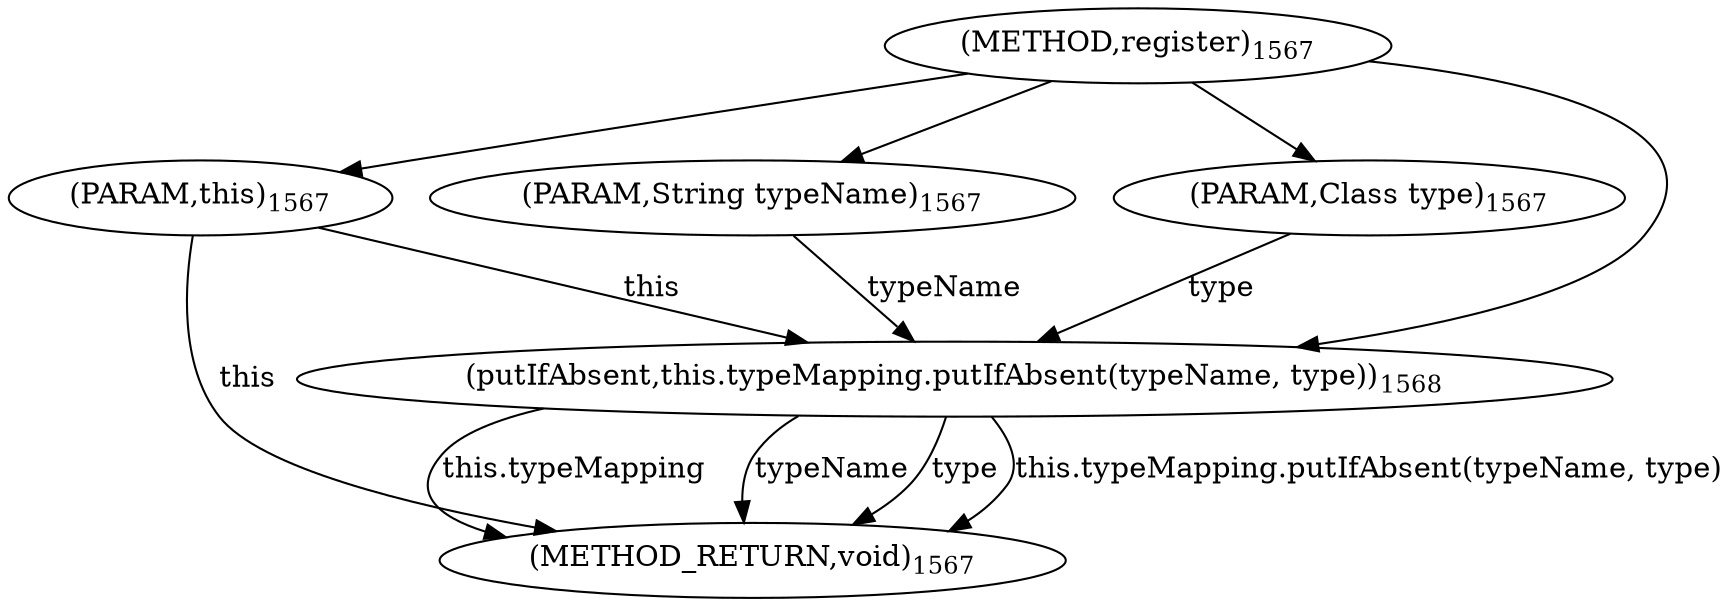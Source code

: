 digraph "register" {  
"4883" [label = <(METHOD,register)<SUB>1567</SUB>> ]
"4896" [label = <(METHOD_RETURN,void)<SUB>1567</SUB>> ]
"4884" [label = <(PARAM,this)<SUB>1567</SUB>> ]
"4885" [label = <(PARAM,String typeName)<SUB>1567</SUB>> ]
"4886" [label = <(PARAM,Class type)<SUB>1567</SUB>> ]
"4888" [label = <(putIfAbsent,this.typeMapping.putIfAbsent(typeName, type))<SUB>1568</SUB>> ]
"4888" [label = <(putIfAbsent,this.typeMapping.putIfAbsent(typeName, type))<SUB>1568</SUB>> ]
"4888" [label = <(putIfAbsent,this.typeMapping.putIfAbsent(typeName, type))<SUB>1568</SUB>> ]
"4888" [label = <(putIfAbsent,this.typeMapping.putIfAbsent(typeName, type))<SUB>1568</SUB>> ]
  "4884" -> "4896"  [ label = "this"] 
  "4888" -> "4896"  [ label = "this.typeMapping"] 
  "4888" -> "4896"  [ label = "typeName"] 
  "4888" -> "4896"  [ label = "type"] 
  "4888" -> "4896"  [ label = "this.typeMapping.putIfAbsent(typeName, type)"] 
  "4883" -> "4884" 
  "4883" -> "4885" 
  "4883" -> "4886" 
  "4884" -> "4888"  [ label = "this"] 
  "4885" -> "4888"  [ label = "typeName"] 
  "4883" -> "4888" 
  "4886" -> "4888"  [ label = "type"] 
}
